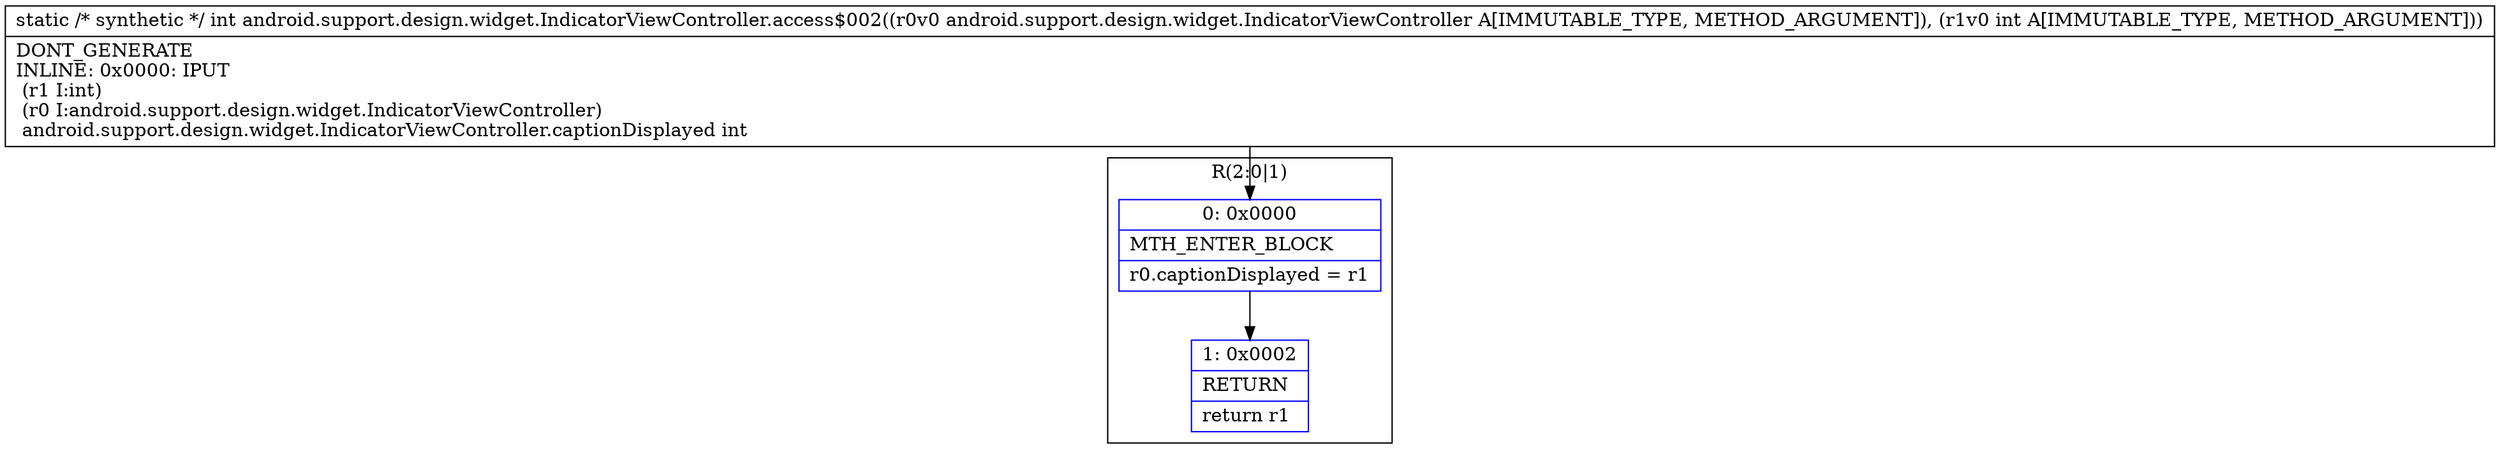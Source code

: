 digraph "CFG forandroid.support.design.widget.IndicatorViewController.access$002(Landroid\/support\/design\/widget\/IndicatorViewController;I)I" {
subgraph cluster_Region_251914234 {
label = "R(2:0|1)";
node [shape=record,color=blue];
Node_0 [shape=record,label="{0\:\ 0x0000|MTH_ENTER_BLOCK\l|r0.captionDisplayed = r1\l}"];
Node_1 [shape=record,label="{1\:\ 0x0002|RETURN\l|return r1\l}"];
}
MethodNode[shape=record,label="{static \/* synthetic *\/ int android.support.design.widget.IndicatorViewController.access$002((r0v0 android.support.design.widget.IndicatorViewController A[IMMUTABLE_TYPE, METHOD_ARGUMENT]), (r1v0 int A[IMMUTABLE_TYPE, METHOD_ARGUMENT]))  | DONT_GENERATE\lINLINE: 0x0000: IPUT  \l  (r1 I:int)\l  (r0 I:android.support.design.widget.IndicatorViewController)\l android.support.design.widget.IndicatorViewController.captionDisplayed int\l}"];
MethodNode -> Node_0;
Node_0 -> Node_1;
}

